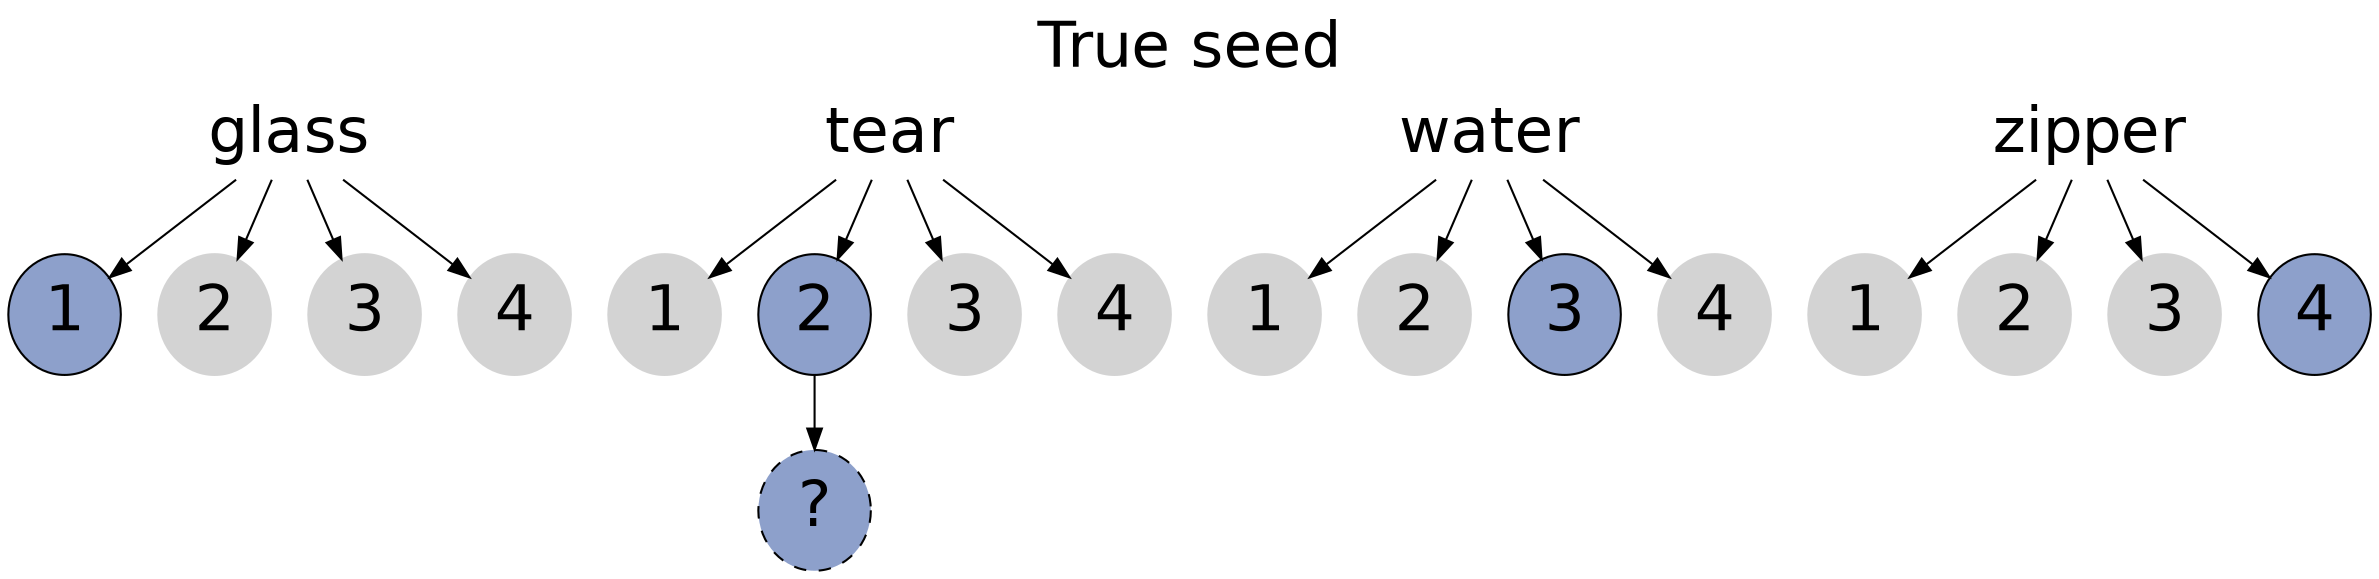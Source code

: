 digraph {
  labelloc="t";
  label="True seed";

  graph[fontname="helvetica", fontsize=30];
  node[fontname="helvetica", fontsize=30];

  glass[shape="none"];
  tear[shape="none"];
  water[shape="none"];
  zipper[shape="none"];

  glass -> {glass1, glass2, glass3, glass4};
  tear -> {tear1, tear2, tear3, tear4};
  water -> {water1, water2, water3, water4};
  zipper -> {zipper1, zipper2, zipper3, zipper4};

  glass1[style="filled", fillcolor="#8DA0CB"];
  tear2[style="filled", fillcolor="#8DA0CB"];
  water3[style="filled", fillcolor="#8DA0CB"];
  zipper4[style="filled", fillcolor="#8DA0CB"];

  glass1[label="1"];
  glass2[label="2"];
  glass3[label="3"];
  glass4[label="4"];

  tear1[label="1"];
  tear2[label="2"];
  tear3[label="3"];
  tear4[label="4"];

  water1[label="1"];
  water2[label="2"];
  water3[label="3"];
  water4[label="4"];

  zipper1[label="1"];
  zipper2[label="2"];
  zipper3[label="3"];
  zipper4[label="4"];

  glass2, glass3, glass4, water1, water2, water4, tear1, tear3, tear4, zipper1, zipper2, zipper3[style="filled", color="lightgray", fillcolor="lightgray"];

  tear2 -> gen1;
  gen1[label="?", style="filled, dashed", fillcolor="#8DA0CB"];
}
